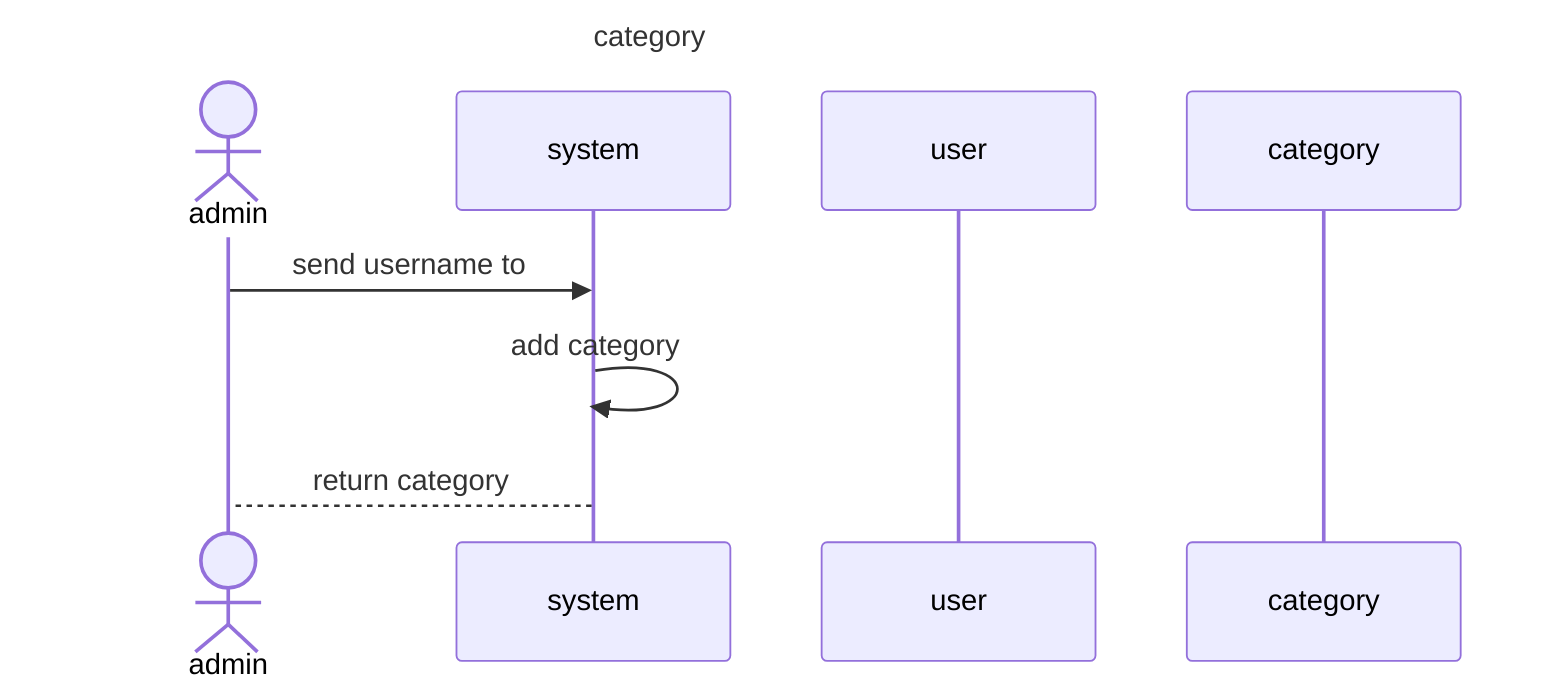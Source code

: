 sequenceDiagram
    title category
    actor admin
    participant system
    participant user
    participant category
    admin ->> system: send username to
    system ->> system:add category
    system --> admin : return category